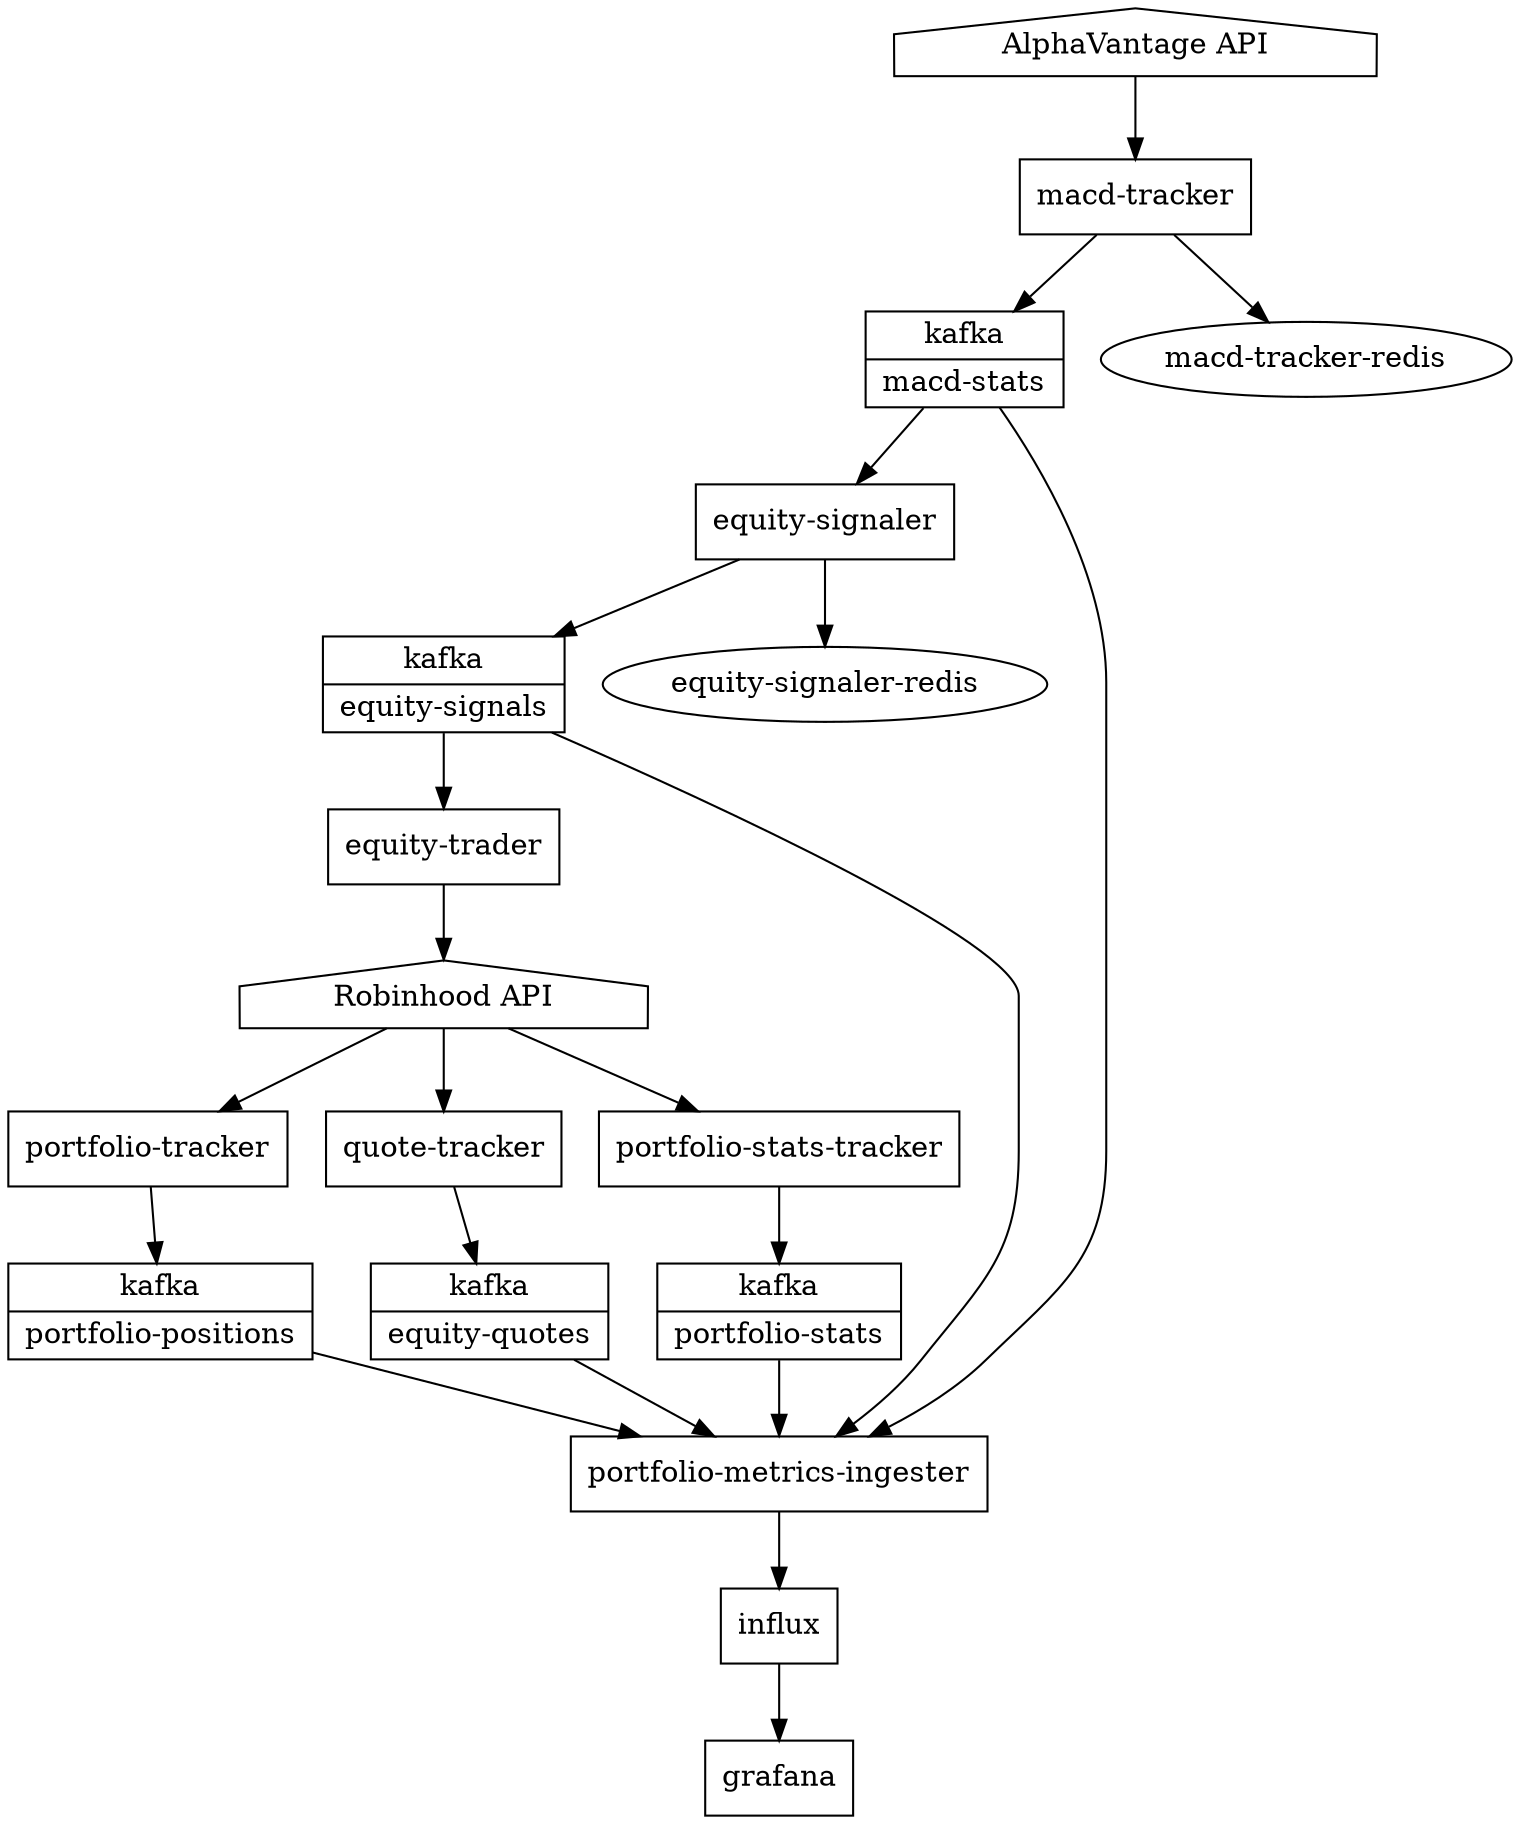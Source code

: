digraph algorithm {
  node[shape=record]

  "AlphaVantage API"           -> "macd-tracker"
  "macd-tracker"               -> "macd-stats"
  "macd-tracker"               -> "macd-tracker-redis"
  "macd-stats"                 -> "equity-signaler"
  "equity-signaler"            -> "equity-signals"
  "equity-signaler"            -> "equity-signaler-redis"
  "equity-signals"             -> "equity-trader"
  "equity-trader"              -> "Robinhood API"
  "Robinhood API"              -> "portfolio-tracker"
  "Robinhood API"              -> "quote-tracker"
  "Robinhood API"              -> "portfolio-stats-tracker"
  "portfolio-tracker"          -> "portfolio-positions"
  "portfolio-stats-tracker"    -> "portfolio-stats"
  "quote-tracker"              -> "equity-quotes"
  "portfolio-positions"        -> "portfolio-metrics-ingester"
  "portfolio-stats"            -> "portfolio-metrics-ingester"
  "macd-stats"                 -> "portfolio-metrics-ingester"
  "equity-signals"             -> "portfolio-metrics-ingester"
  "equity-quotes"              -> "portfolio-metrics-ingester"
  "portfolio-metrics-ingester" -> "influx"
  "influx"                     -> "grafana"

  "macd-stats" [shape=record label="{<f0> kafka| <f1> macd-stats}"]
  "equity-signals" [shape=record label="{<f0> kafka| <f1> equity-signals}"]
  "equity-quotes" [shape=record label="{<f0> kafka| <f1> equity-quotes}"]
  "portfolio-positions" [shape=record label="{<f0> kafka| <f1> portfolio-positions}"]
  "portfolio-stats" [shape=record label="{<f0> kafka| <f1> portfolio-stats}"]
  "AlphaVantage API" [shape=house]
  "Robinhood API" [shape=house]
  "macd-tracker-redis" [shape=ellipse]
  "equity-signaler-redis" [shape=ellipse]
}
